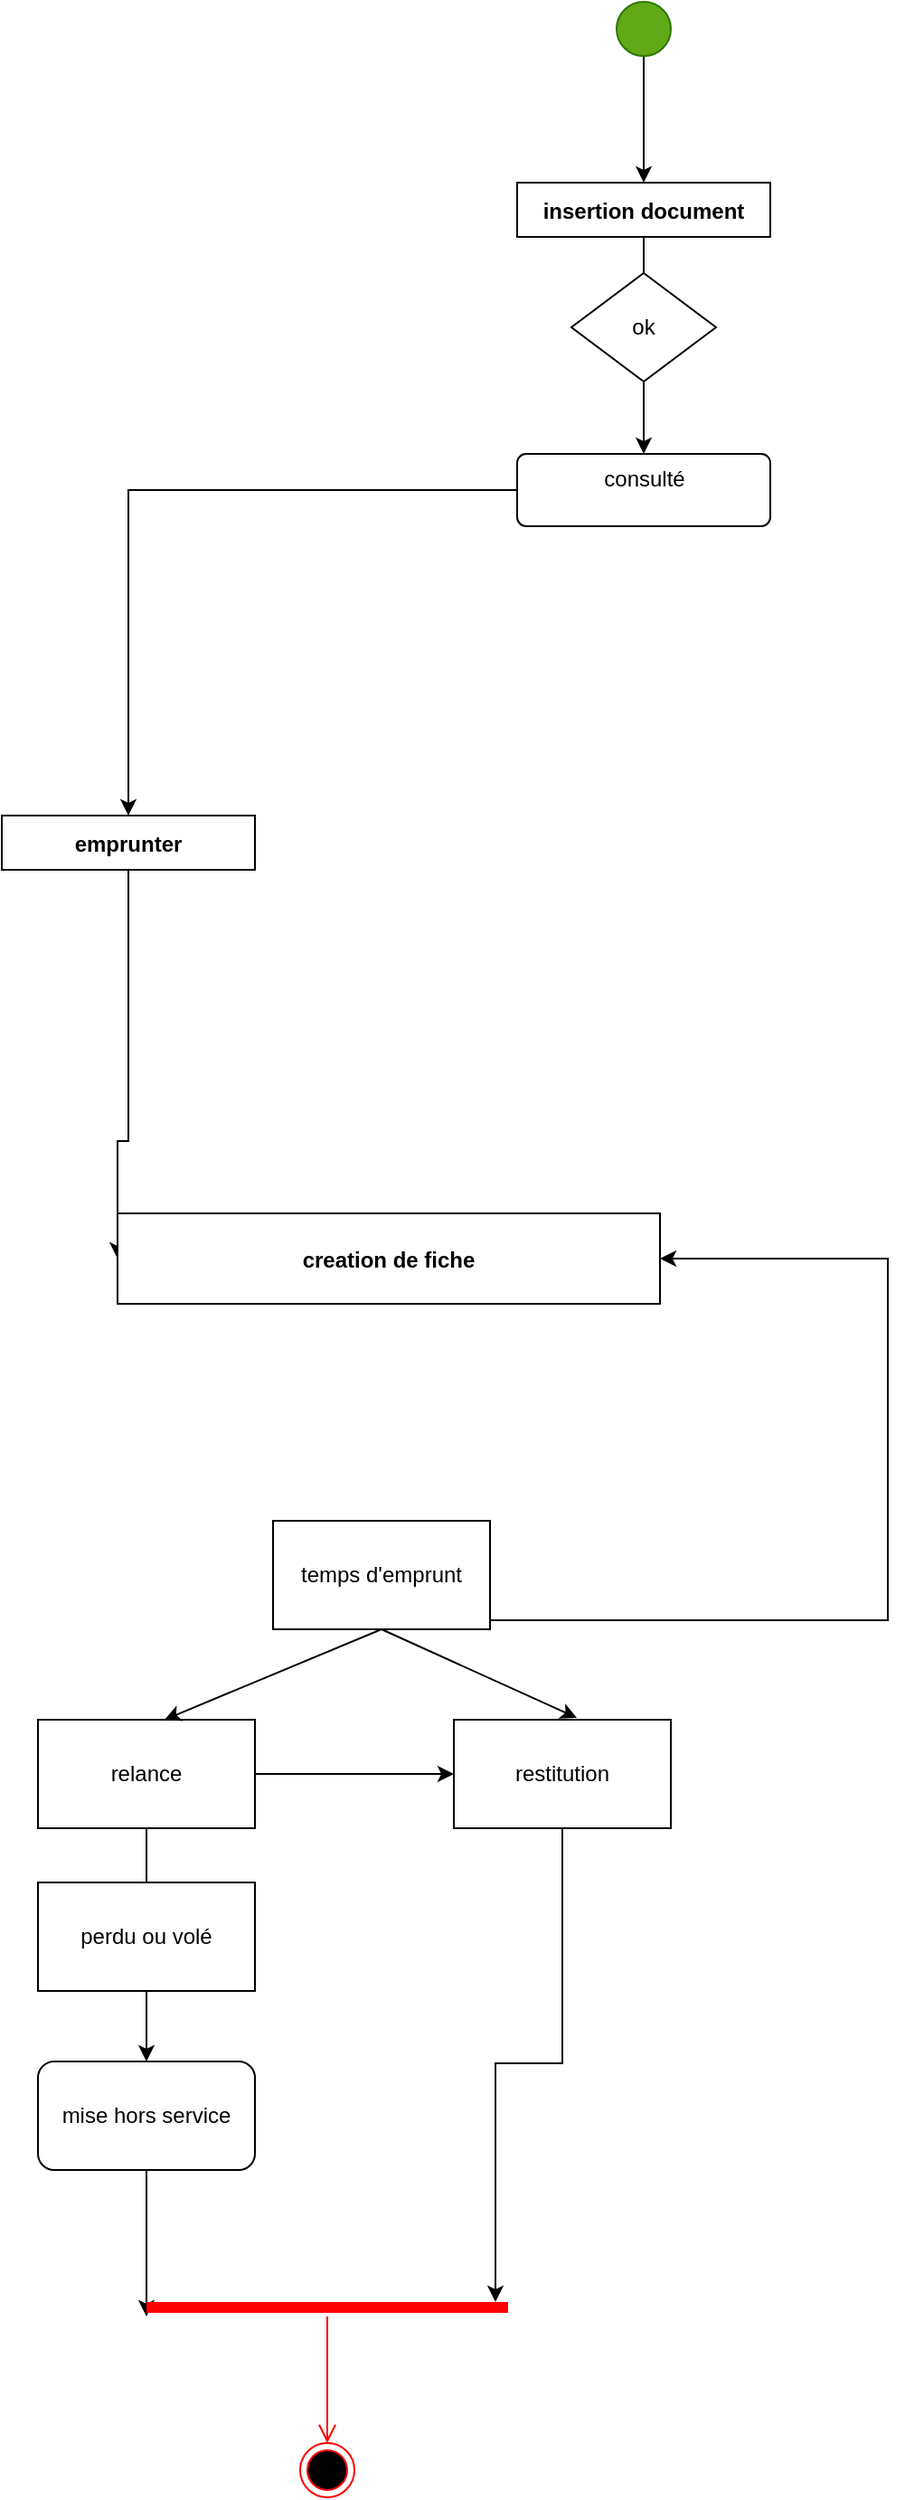 <mxfile version="14.7.4" type="embed"><diagram id="23iRSUPoRavnBvh4doch" name="Page-1"><mxGraphModel dx="968" dy="625" grid="1" gridSize="10" guides="1" tooltips="1" connect="1" arrows="1" fold="1" page="1" pageScale="1" pageWidth="827" pageHeight="1169" math="0" shadow="0"><root><mxCell id="0"/><mxCell id="1" parent="0"/><mxCell id="4" style="edgeStyle=orthogonalEdgeStyle;rounded=0;orthogonalLoop=1;jettySize=auto;html=1;" parent="1" source="2" target="3" edge="1"><mxGeometry relative="1" as="geometry"/></mxCell><mxCell id="2" value="" style="ellipse;fillColor=#60a917;strokeColor=#2D7600;fontColor=#ffffff;" parent="1" vertex="1"><mxGeometry x="390" y="30" width="30" height="30" as="geometry"/></mxCell><mxCell id="16" style="edgeStyle=orthogonalEdgeStyle;rounded=0;orthogonalLoop=1;jettySize=auto;html=1;entryX=0.5;entryY=0;entryDx=0;entryDy=0;" parent="1" source="3" target="15" edge="1"><mxGeometry relative="1" as="geometry"/></mxCell><mxCell id="3" value="insertion document" style="fontStyle=1;" parent="1" vertex="1"><mxGeometry x="335" y="130" width="140" height="30" as="geometry"/></mxCell><mxCell id="19" style="edgeStyle=orthogonalEdgeStyle;rounded=0;orthogonalLoop=1;jettySize=auto;html=1;entryX=0;entryY=0.5;entryDx=0;entryDy=0;" parent="1" source="11" edge="1" target="20"><mxGeometry relative="1" as="geometry"><mxPoint x="405" y="730" as="targetPoint"/><Array as="points"><mxPoint x="120" y="660"/><mxPoint x="114" y="660"/></Array></mxGeometry></mxCell><mxCell id="11" value="emprunter" style="fontStyle=1;" parent="1" vertex="1"><mxGeometry x="50" y="480" width="140" height="30" as="geometry"/></mxCell><mxCell id="17" style="edgeStyle=orthogonalEdgeStyle;rounded=0;orthogonalLoop=1;jettySize=auto;html=1;" parent="1" source="15" target="11" edge="1"><mxGeometry relative="1" as="geometry"/></mxCell><mxCell id="15" value="consulté" style="html=1;align=center;verticalAlign=top;rounded=1;absoluteArcSize=1;arcSize=10;dashed=0;" parent="1" vertex="1"><mxGeometry x="335" y="280" width="140" height="40" as="geometry"/></mxCell><mxCell id="20" value="creation de fiche" style="fontStyle=1;" parent="1" vertex="1"><mxGeometry x="114" y="700" width="300" height="50" as="geometry"/></mxCell><mxCell id="26" style="edgeStyle=orthogonalEdgeStyle;rounded=0;orthogonalLoop=1;jettySize=auto;html=1;" edge="1" parent="1" source="23" target="20"><mxGeometry relative="1" as="geometry"><Array as="points"><mxPoint x="540" y="925"/></Array></mxGeometry></mxCell><mxCell id="23" value="temps d'emprunt" style="rounded=0;whiteSpace=wrap;html=1;" vertex="1" parent="1"><mxGeometry x="200" y="870" width="120" height="60" as="geometry"/></mxCell><mxCell id="40" style="edgeStyle=orthogonalEdgeStyle;rounded=0;orthogonalLoop=1;jettySize=auto;html=1;" edge="1" parent="1" source="28"><mxGeometry relative="1" as="geometry"><mxPoint x="130" y="1310" as="targetPoint"/></mxGeometry></mxCell><mxCell id="28" value="mise hors service" style="rounded=1;whiteSpace=wrap;html=1;" vertex="1" parent="1"><mxGeometry x="70" y="1169" width="120" height="60" as="geometry"/></mxCell><mxCell id="29" value="ok" style="rhombus;whiteSpace=wrap;html=1;" vertex="1" parent="1"><mxGeometry x="365" y="180" width="80" height="60" as="geometry"/></mxCell><mxCell id="30" value="perdu ou volé" style="text;html=1;align=center;verticalAlign=middle;resizable=0;points=[];autosize=1;strokeColor=none;" vertex="1" parent="1"><mxGeometry x="95" y="1080" width="90" height="20" as="geometry"/></mxCell><mxCell id="37" style="edgeStyle=orthogonalEdgeStyle;rounded=0;orthogonalLoop=1;jettySize=auto;html=1;" edge="1" parent="1" source="31" target="28"><mxGeometry relative="1" as="geometry"><Array as="points"><mxPoint x="130" y="1130"/><mxPoint x="130" y="1130"/></Array></mxGeometry></mxCell><mxCell id="39" style="edgeStyle=orthogonalEdgeStyle;rounded=0;orthogonalLoop=1;jettySize=auto;html=1;" edge="1" parent="1" source="31" target="32"><mxGeometry relative="1" as="geometry"/></mxCell><mxCell id="31" value="relance" style="rounded=0;whiteSpace=wrap;html=1;" vertex="1" parent="1"><mxGeometry x="70" y="980" width="120" height="60" as="geometry"/></mxCell><mxCell id="41" style="edgeStyle=orthogonalEdgeStyle;rounded=0;orthogonalLoop=1;jettySize=auto;html=1;entryX=0.965;entryY=0.2;entryDx=0;entryDy=0;entryPerimeter=0;" edge="1" parent="1" source="32" target="42"><mxGeometry relative="1" as="geometry"><mxPoint x="340" y="1300" as="targetPoint"/></mxGeometry></mxCell><mxCell id="32" value="restitution" style="rounded=0;whiteSpace=wrap;html=1;" vertex="1" parent="1"><mxGeometry x="300" y="980" width="120" height="60" as="geometry"/></mxCell><mxCell id="33" value="" style="endArrow=classic;html=1;exitX=0.5;exitY=1;exitDx=0;exitDy=0;entryX=0.567;entryY=-0.017;entryDx=0;entryDy=0;entryPerimeter=0;" edge="1" parent="1" source="23" target="32"><mxGeometry width="50" height="50" relative="1" as="geometry"><mxPoint x="390" y="930" as="sourcePoint"/><mxPoint x="440" y="880" as="targetPoint"/></mxGeometry></mxCell><mxCell id="34" value="" style="endArrow=classic;html=1;exitX=0.5;exitY=1;exitDx=0;exitDy=0;" edge="1" parent="1" source="23"><mxGeometry width="50" height="50" relative="1" as="geometry"><mxPoint x="390" y="930" as="sourcePoint"/><mxPoint x="140" y="980" as="targetPoint"/></mxGeometry></mxCell><mxCell id="38" value="perdu ou volé" style="rounded=0;whiteSpace=wrap;html=1;" vertex="1" parent="1"><mxGeometry x="70" y="1070" width="120" height="60" as="geometry"/></mxCell><mxCell id="42" value="" style="shape=line;html=1;strokeWidth=6;strokeColor=#ff0000;" vertex="1" parent="1"><mxGeometry x="130" y="1300" width="200" height="10" as="geometry"/></mxCell><mxCell id="43" value="" style="edgeStyle=orthogonalEdgeStyle;html=1;verticalAlign=bottom;endArrow=open;endSize=8;strokeColor=#ff0000;" edge="1" source="42" parent="1"><mxGeometry relative="1" as="geometry"><mxPoint x="230" y="1380" as="targetPoint"/><Array as="points"><mxPoint x="230" y="1350"/><mxPoint x="230" y="1350"/></Array></mxGeometry></mxCell><mxCell id="45" value="" style="ellipse;html=1;shape=endState;fillColor=#000000;strokeColor=#ff0000;" vertex="1" parent="1"><mxGeometry x="215" y="1380" width="30" height="30" as="geometry"/></mxCell></root></mxGraphModel></diagram></mxfile>